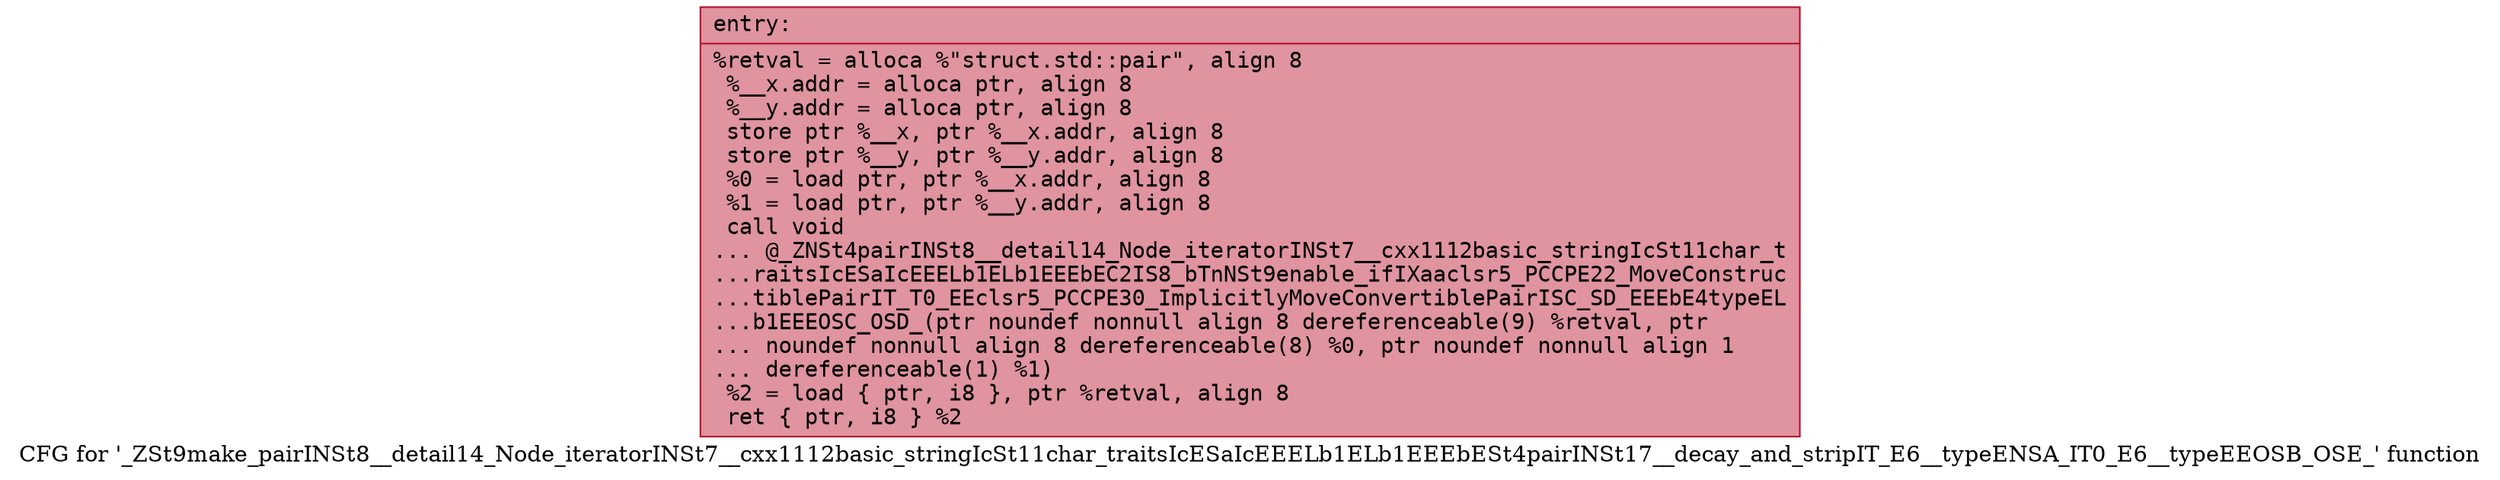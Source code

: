 digraph "CFG for '_ZSt9make_pairINSt8__detail14_Node_iteratorINSt7__cxx1112basic_stringIcSt11char_traitsIcESaIcEEELb1ELb1EEEbESt4pairINSt17__decay_and_stripIT_E6__typeENSA_IT0_E6__typeEEOSB_OSE_' function" {
	label="CFG for '_ZSt9make_pairINSt8__detail14_Node_iteratorINSt7__cxx1112basic_stringIcSt11char_traitsIcESaIcEEELb1ELb1EEEbESt4pairINSt17__decay_and_stripIT_E6__typeENSA_IT0_E6__typeEEOSB_OSE_' function";

	Node0x55c7e09d01f0 [shape=record,color="#b70d28ff", style=filled, fillcolor="#b70d2870" fontname="Courier",label="{entry:\l|  %retval = alloca %\"struct.std::pair\", align 8\l  %__x.addr = alloca ptr, align 8\l  %__y.addr = alloca ptr, align 8\l  store ptr %__x, ptr %__x.addr, align 8\l  store ptr %__y, ptr %__y.addr, align 8\l  %0 = load ptr, ptr %__x.addr, align 8\l  %1 = load ptr, ptr %__y.addr, align 8\l  call void\l... @_ZNSt4pairINSt8__detail14_Node_iteratorINSt7__cxx1112basic_stringIcSt11char_t\l...raitsIcESaIcEEELb1ELb1EEEbEC2IS8_bTnNSt9enable_ifIXaaclsr5_PCCPE22_MoveConstruc\l...tiblePairIT_T0_EEclsr5_PCCPE30_ImplicitlyMoveConvertiblePairISC_SD_EEEbE4typeEL\l...b1EEEOSC_OSD_(ptr noundef nonnull align 8 dereferenceable(9) %retval, ptr\l... noundef nonnull align 8 dereferenceable(8) %0, ptr noundef nonnull align 1\l... dereferenceable(1) %1)\l  %2 = load \{ ptr, i8 \}, ptr %retval, align 8\l  ret \{ ptr, i8 \} %2\l}"];
}
